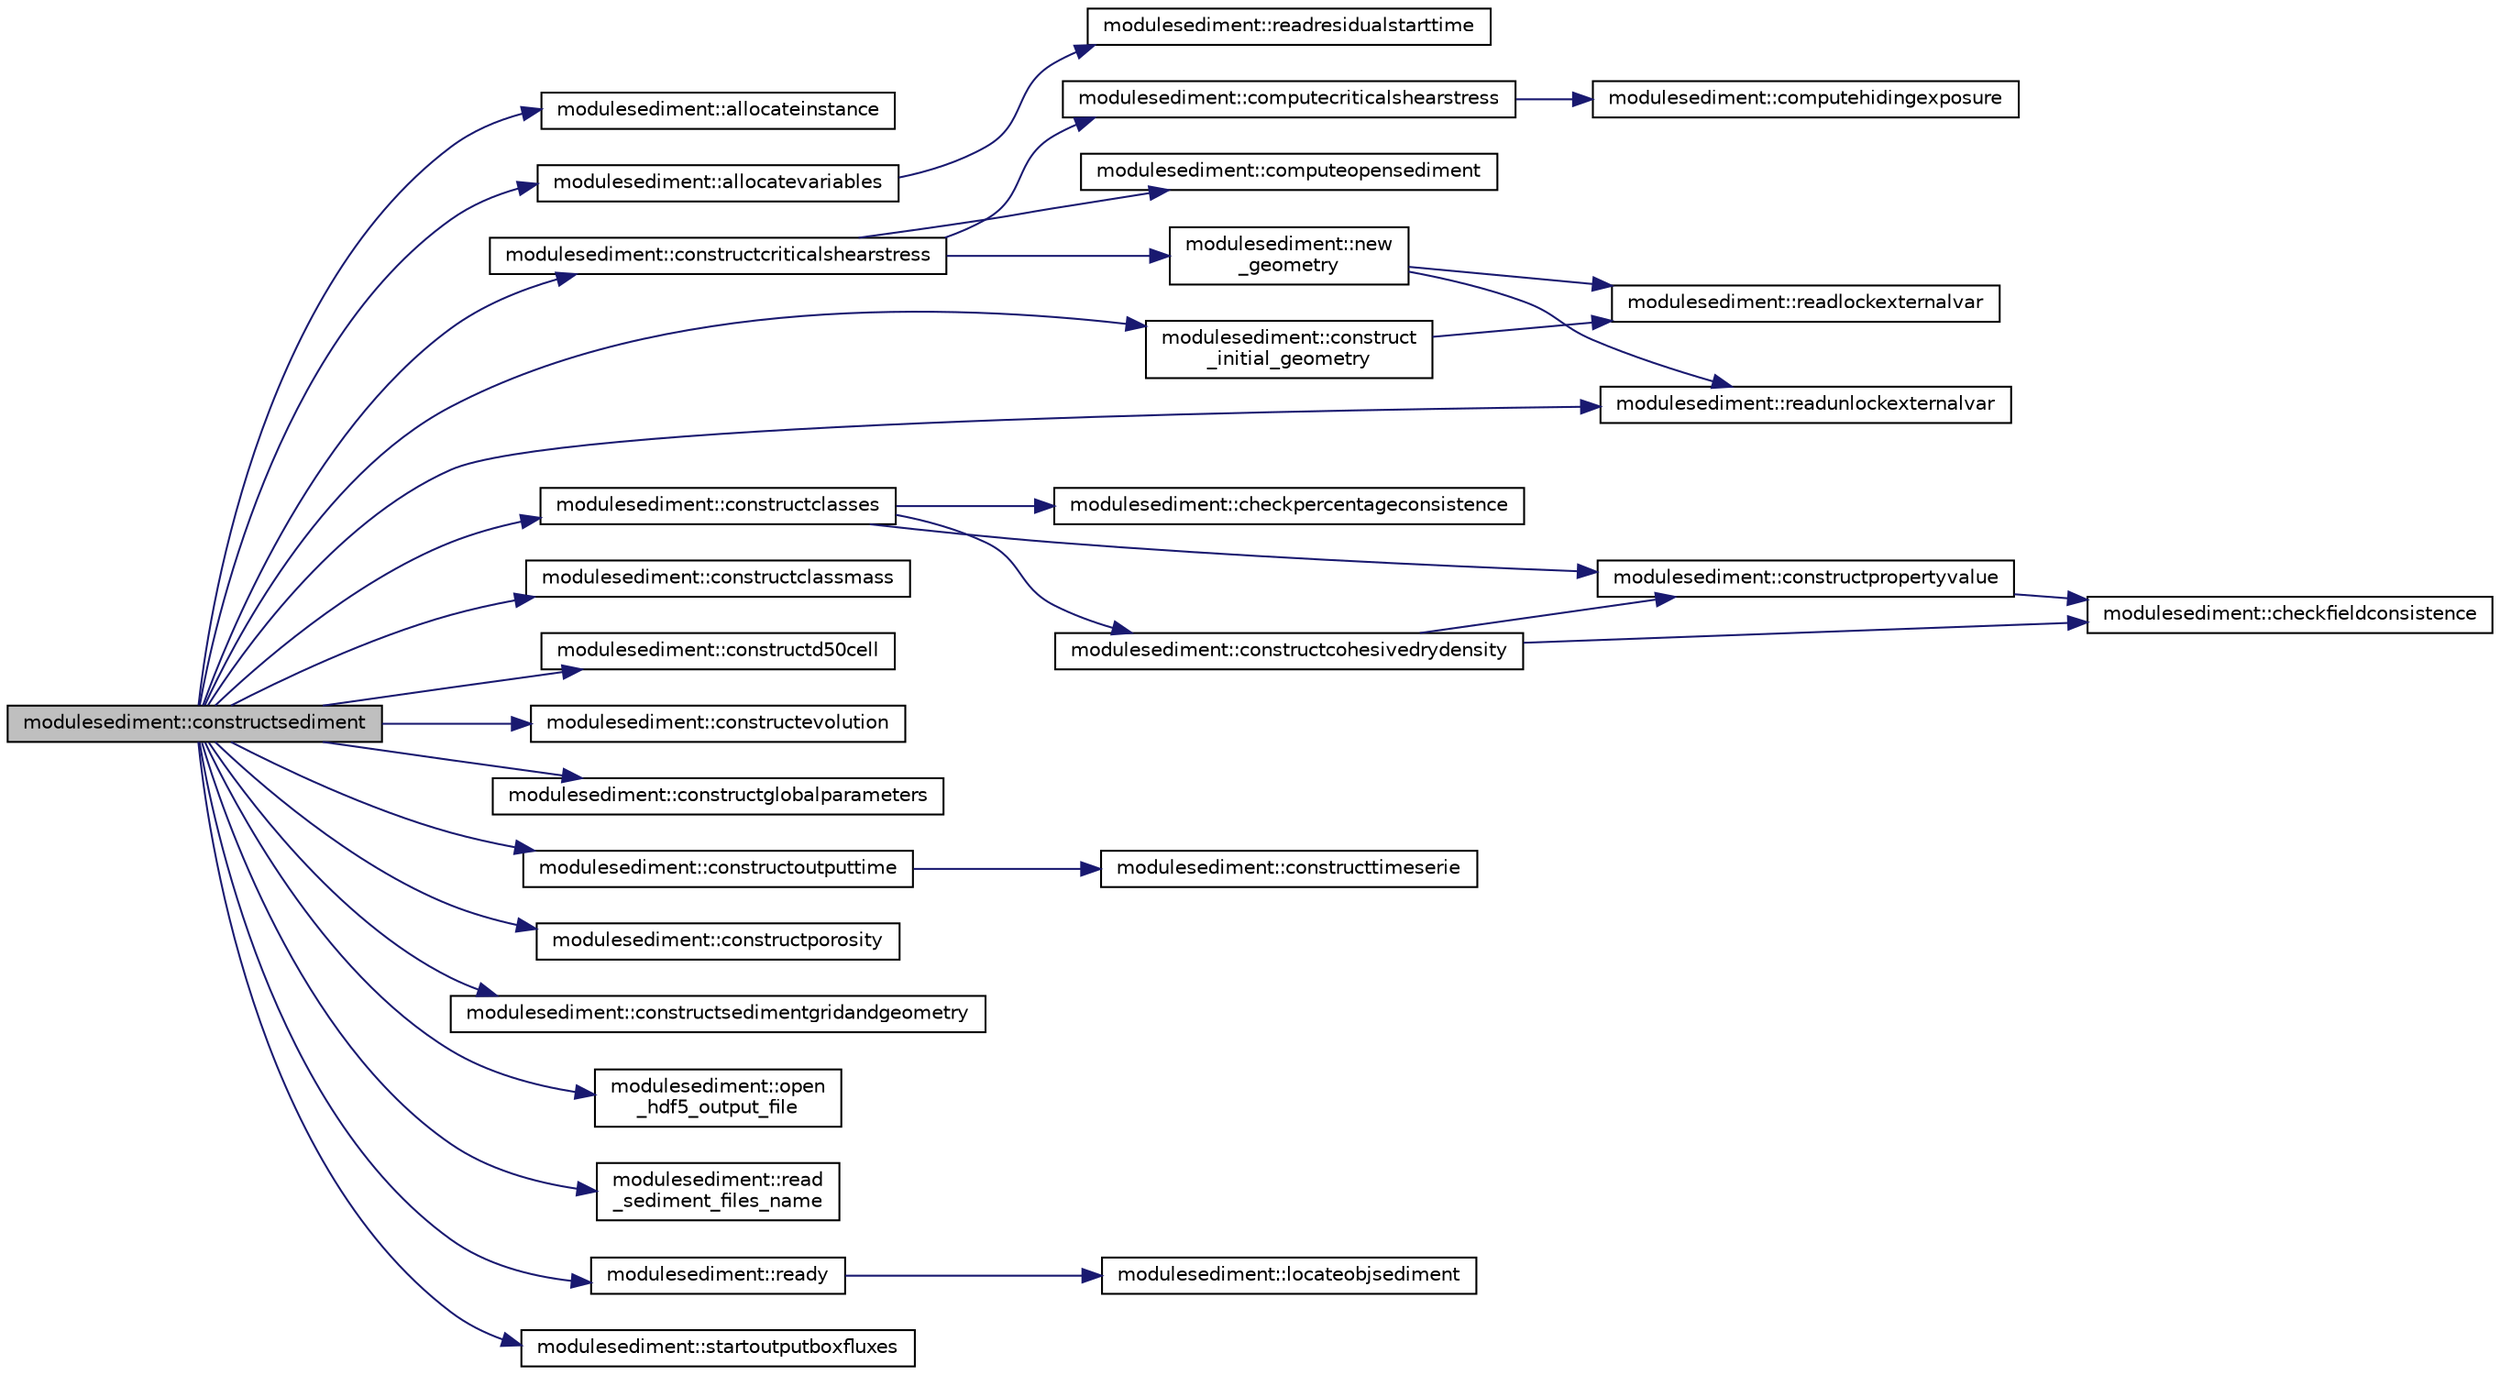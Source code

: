 digraph "modulesediment::constructsediment"
{
 // LATEX_PDF_SIZE
  edge [fontname="Helvetica",fontsize="10",labelfontname="Helvetica",labelfontsize="10"];
  node [fontname="Helvetica",fontsize="10",shape=record];
  rankdir="LR";
  Node1 [label="modulesediment::constructsediment",height=0.2,width=0.4,color="black", fillcolor="grey75", style="filled", fontcolor="black",tooltip=" "];
  Node1 -> Node2 [color="midnightblue",fontsize="10",style="solid",fontname="Helvetica"];
  Node2 [label="modulesediment::allocateinstance",height=0.2,width=0.4,color="black", fillcolor="white", style="filled",URL="$namespacemodulesediment.html#a7cf40ca051d012f054efecd59d7ffb97",tooltip=" "];
  Node1 -> Node3 [color="midnightblue",fontsize="10",style="solid",fontname="Helvetica"];
  Node3 [label="modulesediment::allocatevariables",height=0.2,width=0.4,color="black", fillcolor="white", style="filled",URL="$namespacemodulesediment.html#a7feb9a14efb0c8cc97dfc870ff9804ce",tooltip=" "];
  Node3 -> Node4 [color="midnightblue",fontsize="10",style="solid",fontname="Helvetica"];
  Node4 [label="modulesediment::readresidualstarttime",height=0.2,width=0.4,color="black", fillcolor="white", style="filled",URL="$namespacemodulesediment.html#a6afc209e64c494c64bdded6011c28e6e",tooltip=" "];
  Node1 -> Node5 [color="midnightblue",fontsize="10",style="solid",fontname="Helvetica"];
  Node5 [label="modulesediment::construct\l_initial_geometry",height=0.2,width=0.4,color="black", fillcolor="white", style="filled",URL="$namespacemodulesediment.html#adb9b138d3feb285796bc8580b24509db",tooltip=" "];
  Node5 -> Node6 [color="midnightblue",fontsize="10",style="solid",fontname="Helvetica"];
  Node6 [label="modulesediment::readlockexternalvar",height=0.2,width=0.4,color="black", fillcolor="white", style="filled",URL="$namespacemodulesediment.html#a94b876e44c6f435015c969c6a2f32978",tooltip=" "];
  Node1 -> Node7 [color="midnightblue",fontsize="10",style="solid",fontname="Helvetica"];
  Node7 [label="modulesediment::constructclasses",height=0.2,width=0.4,color="black", fillcolor="white", style="filled",URL="$namespacemodulesediment.html#aab617a4a3f8db9a8c86241473054067d",tooltip=" "];
  Node7 -> Node8 [color="midnightblue",fontsize="10",style="solid",fontname="Helvetica"];
  Node8 [label="modulesediment::checkpercentageconsistence",height=0.2,width=0.4,color="black", fillcolor="white", style="filled",URL="$namespacemodulesediment.html#ab89eafb956bc952759092de44da7a0b8",tooltip=" "];
  Node7 -> Node9 [color="midnightblue",fontsize="10",style="solid",fontname="Helvetica"];
  Node9 [label="modulesediment::constructcohesivedrydensity",height=0.2,width=0.4,color="black", fillcolor="white", style="filled",URL="$namespacemodulesediment.html#adc3a3328a47ba86ef363852158194846",tooltip=" "];
  Node9 -> Node10 [color="midnightblue",fontsize="10",style="solid",fontname="Helvetica"];
  Node10 [label="modulesediment::checkfieldconsistence",height=0.2,width=0.4,color="black", fillcolor="white", style="filled",URL="$namespacemodulesediment.html#ade328a003b435bdea1339006c7c14db5",tooltip=" "];
  Node9 -> Node11 [color="midnightblue",fontsize="10",style="solid",fontname="Helvetica"];
  Node11 [label="modulesediment::constructpropertyvalue",height=0.2,width=0.4,color="black", fillcolor="white", style="filled",URL="$namespacemodulesediment.html#a7df6a75fdbd4ab5caf95fe57492116fd",tooltip=" "];
  Node11 -> Node10 [color="midnightblue",fontsize="10",style="solid",fontname="Helvetica"];
  Node7 -> Node11 [color="midnightblue",fontsize="10",style="solid",fontname="Helvetica"];
  Node1 -> Node12 [color="midnightblue",fontsize="10",style="solid",fontname="Helvetica"];
  Node12 [label="modulesediment::constructclassmass",height=0.2,width=0.4,color="black", fillcolor="white", style="filled",URL="$namespacemodulesediment.html#ae0fc128b081e1181c0df22dd4822b65d",tooltip=" "];
  Node1 -> Node13 [color="midnightblue",fontsize="10",style="solid",fontname="Helvetica"];
  Node13 [label="modulesediment::constructcriticalshearstress",height=0.2,width=0.4,color="black", fillcolor="white", style="filled",URL="$namespacemodulesediment.html#a816e46154f7c824c75be6572b099e18a",tooltip=" "];
  Node13 -> Node14 [color="midnightblue",fontsize="10",style="solid",fontname="Helvetica"];
  Node14 [label="modulesediment::computecriticalshearstress",height=0.2,width=0.4,color="black", fillcolor="white", style="filled",URL="$namespacemodulesediment.html#a04e890023555f00803b6373c6f8934cc",tooltip=" "];
  Node14 -> Node15 [color="midnightblue",fontsize="10",style="solid",fontname="Helvetica"];
  Node15 [label="modulesediment::computehidingexposure",height=0.2,width=0.4,color="black", fillcolor="white", style="filled",URL="$namespacemodulesediment.html#a03f094fcbc01dd75c60a5a69ce5dde19",tooltip=" "];
  Node13 -> Node16 [color="midnightblue",fontsize="10",style="solid",fontname="Helvetica"];
  Node16 [label="modulesediment::computeopensediment",height=0.2,width=0.4,color="black", fillcolor="white", style="filled",URL="$namespacemodulesediment.html#a3b7a3bb199cbac91d1df5c84bbd12194",tooltip=" "];
  Node13 -> Node17 [color="midnightblue",fontsize="10",style="solid",fontname="Helvetica"];
  Node17 [label="modulesediment::new\l_geometry",height=0.2,width=0.4,color="black", fillcolor="white", style="filled",URL="$namespacemodulesediment.html#aa3fda34444f716aac00714d297af27d3",tooltip=" "];
  Node17 -> Node6 [color="midnightblue",fontsize="10",style="solid",fontname="Helvetica"];
  Node17 -> Node18 [color="midnightblue",fontsize="10",style="solid",fontname="Helvetica"];
  Node18 [label="modulesediment::readunlockexternalvar",height=0.2,width=0.4,color="black", fillcolor="white", style="filled",URL="$namespacemodulesediment.html#a8c3164236748ba94c8bef14c5dd430b9",tooltip=" "];
  Node1 -> Node19 [color="midnightblue",fontsize="10",style="solid",fontname="Helvetica"];
  Node19 [label="modulesediment::constructd50cell",height=0.2,width=0.4,color="black", fillcolor="white", style="filled",URL="$namespacemodulesediment.html#a595754027fca9b62be67b11dbad30185",tooltip=" "];
  Node1 -> Node20 [color="midnightblue",fontsize="10",style="solid",fontname="Helvetica"];
  Node20 [label="modulesediment::constructevolution",height=0.2,width=0.4,color="black", fillcolor="white", style="filled",URL="$namespacemodulesediment.html#a65ecb7c9b87860dde4303791884a9956",tooltip=" "];
  Node1 -> Node21 [color="midnightblue",fontsize="10",style="solid",fontname="Helvetica"];
  Node21 [label="modulesediment::constructglobalparameters",height=0.2,width=0.4,color="black", fillcolor="white", style="filled",URL="$namespacemodulesediment.html#a58c9978541dc90a336fa76f940b8061b",tooltip=" "];
  Node1 -> Node22 [color="midnightblue",fontsize="10",style="solid",fontname="Helvetica"];
  Node22 [label="modulesediment::constructoutputtime",height=0.2,width=0.4,color="black", fillcolor="white", style="filled",URL="$namespacemodulesediment.html#aacb4e3dc70adfbda3e0d8000b2088b3d",tooltip=" "];
  Node22 -> Node23 [color="midnightblue",fontsize="10",style="solid",fontname="Helvetica"];
  Node23 [label="modulesediment::constructtimeserie",height=0.2,width=0.4,color="black", fillcolor="white", style="filled",URL="$namespacemodulesediment.html#aafc201d260f566a644259cfca436de86",tooltip=" "];
  Node1 -> Node24 [color="midnightblue",fontsize="10",style="solid",fontname="Helvetica"];
  Node24 [label="modulesediment::constructporosity",height=0.2,width=0.4,color="black", fillcolor="white", style="filled",URL="$namespacemodulesediment.html#a8ad0bd3e4a8a8ea6fb423df13967b877",tooltip=" "];
  Node1 -> Node25 [color="midnightblue",fontsize="10",style="solid",fontname="Helvetica"];
  Node25 [label="modulesediment::constructsedimentgridandgeometry",height=0.2,width=0.4,color="black", fillcolor="white", style="filled",URL="$namespacemodulesediment.html#a4fcfee70467ab31177134369a945bf94",tooltip=" "];
  Node1 -> Node26 [color="midnightblue",fontsize="10",style="solid",fontname="Helvetica"];
  Node26 [label="modulesediment::open\l_hdf5_output_file",height=0.2,width=0.4,color="black", fillcolor="white", style="filled",URL="$namespacemodulesediment.html#afe850b14e10e8db70a1bd5879fc5c2ea",tooltip=" "];
  Node1 -> Node27 [color="midnightblue",fontsize="10",style="solid",fontname="Helvetica"];
  Node27 [label="modulesediment::read\l_sediment_files_name",height=0.2,width=0.4,color="black", fillcolor="white", style="filled",URL="$namespacemodulesediment.html#ae14a9f4cd6513444502e3774b27d6f2e",tooltip=" "];
  Node1 -> Node18 [color="midnightblue",fontsize="10",style="solid",fontname="Helvetica"];
  Node1 -> Node28 [color="midnightblue",fontsize="10",style="solid",fontname="Helvetica"];
  Node28 [label="modulesediment::ready",height=0.2,width=0.4,color="black", fillcolor="white", style="filled",URL="$namespacemodulesediment.html#a2427e7af36c908526797cc897f1dca07",tooltip=" "];
  Node28 -> Node29 [color="midnightblue",fontsize="10",style="solid",fontname="Helvetica"];
  Node29 [label="modulesediment::locateobjsediment",height=0.2,width=0.4,color="black", fillcolor="white", style="filled",URL="$namespacemodulesediment.html#a3719cfe21de51d5aff6e236bffdbe06d",tooltip=" "];
  Node1 -> Node30 [color="midnightblue",fontsize="10",style="solid",fontname="Helvetica"];
  Node30 [label="modulesediment::startoutputboxfluxes",height=0.2,width=0.4,color="black", fillcolor="white", style="filled",URL="$namespacemodulesediment.html#ac07e155e923f9f500063126c9e4f7ede",tooltip=" "];
}
